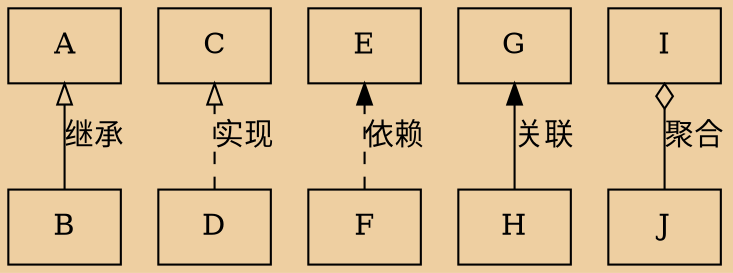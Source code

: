 digraph uml {
  /* Entities */
  bgcolor="#EECFA1"
  node  [shape="box" ]
  rankdir=BT
  B -> A [arrowhead=empty label="继承"]
  D -> C [label="实现",style="dashed",arrowhead="empty"]
  F -> E [label="依赖",style="dashed"]
  H -> G [label="关联"]
  J -> I [label="聚合",arrowhead="ediamond"]
  //i -> j[arrowhead="empty"]
  //edge[dir=back]
  /* Relationships */

}
